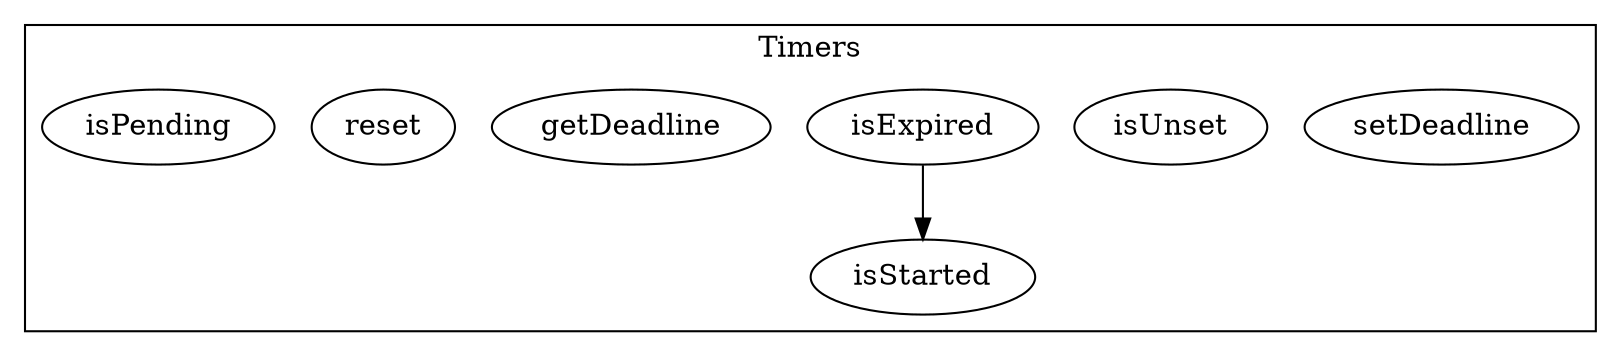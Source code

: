 strict digraph {
subgraph cluster_8002_Timers {
label = "Timers"
"8002_setDeadline" [label="setDeadline"]
"8002_isUnset" [label="isUnset"]
"8002_isExpired" [label="isExpired"]
"8002_getDeadline" [label="getDeadline"]
"8002_reset" [label="reset"]
"8002_isStarted" [label="isStarted"]
"8002_isPending" [label="isPending"]
"8002_isExpired" -> "8002_isStarted"
}subgraph cluster_solidity {
label = "[Solidity]"
}
}